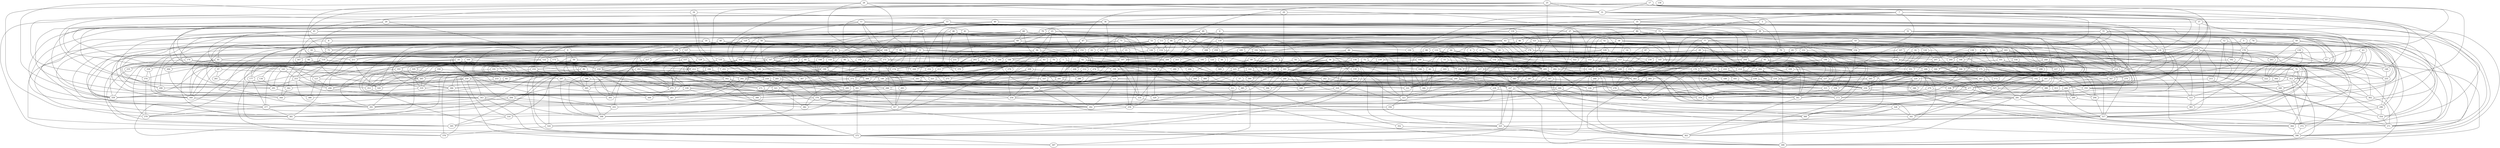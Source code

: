 strict graph "gnp_random_graph(400,0.015)" {
0;
1;
2;
3;
4;
5;
6;
7;
8;
9;
10;
11;
12;
13;
14;
15;
16;
17;
18;
19;
20;
21;
22;
23;
24;
25;
26;
27;
28;
29;
30;
31;
32;
33;
34;
35;
36;
37;
38;
39;
40;
41;
42;
43;
44;
45;
46;
47;
48;
49;
50;
51;
52;
53;
54;
55;
56;
57;
58;
59;
60;
61;
62;
63;
64;
65;
66;
67;
68;
69;
70;
71;
72;
73;
74;
75;
76;
77;
78;
79;
80;
81;
82;
83;
84;
85;
86;
87;
88;
89;
90;
91;
92;
93;
94;
95;
96;
97;
98;
99;
100;
101;
102;
103;
104;
105;
106;
107;
108;
109;
110;
111;
112;
113;
114;
115;
116;
117;
118;
119;
120;
121;
122;
123;
124;
125;
126;
127;
128;
129;
130;
131;
132;
133;
134;
135;
136;
137;
138;
139;
140;
141;
142;
143;
144;
145;
146;
147;
148;
149;
150;
151;
152;
153;
154;
155;
156;
157;
158;
159;
160;
161;
162;
163;
164;
165;
166;
167;
168;
169;
170;
171;
172;
173;
174;
175;
176;
177;
178;
179;
180;
181;
182;
183;
184;
185;
186;
187;
188;
189;
190;
191;
192;
193;
194;
195;
196;
197;
198;
199;
200;
201;
202;
203;
204;
205;
206;
207;
208;
209;
210;
211;
212;
213;
214;
215;
216;
217;
218;
219;
220;
221;
222;
223;
224;
225;
226;
227;
228;
229;
230;
231;
232;
233;
234;
235;
236;
237;
238;
239;
240;
241;
242;
243;
244;
245;
246;
247;
248;
249;
250;
251;
252;
253;
254;
255;
256;
257;
258;
259;
260;
261;
262;
263;
264;
265;
266;
267;
268;
269;
270;
271;
272;
273;
274;
275;
276;
277;
278;
279;
280;
281;
282;
283;
284;
285;
286;
287;
288;
289;
290;
291;
292;
293;
294;
295;
296;
297;
298;
299;
300;
301;
302;
303;
304;
305;
306;
307;
308;
309;
310;
311;
312;
313;
314;
315;
316;
317;
318;
319;
320;
321;
322;
323;
324;
325;
326;
327;
328;
329;
330;
331;
332;
333;
334;
335;
336;
337;
338;
339;
340;
341;
342;
343;
344;
345;
346;
347;
348;
349;
350;
351;
352;
353;
354;
355;
356;
357;
358;
359;
360;
361;
362;
363;
364;
365;
366;
367;
368;
369;
370;
371;
372;
373;
374;
375;
376;
377;
378;
379;
380;
381;
382;
383;
384;
385;
386;
387;
388;
389;
390;
391;
392;
393;
394;
395;
396;
397;
398;
399;
0 -- 130  [is_available=True, prob="0.511795371591"];
0 -- 219  [is_available=True, prob="0.292538055795"];
0 -- 274  [is_available=True, prob="0.985339375339"];
1 -- 332  [is_available=True, prob="0.21767022493"];
1 -- 382  [is_available=True, prob="0.221234441184"];
1 -- 206  [is_available=True, prob="0.0202315061856"];
2 -- 144  [is_available=True, prob="0.14623129236"];
2 -- 132  [is_available=True, prob="0.442066362333"];
2 -- 358  [is_available=True, prob="1.0"];
3 -- 256  [is_available=True, prob="0.798247444083"];
3 -- 265  [is_available=True, prob="0.528440341897"];
3 -- 371  [is_available=True, prob="0.185343092992"];
3 -- 118  [is_available=True, prob="0.63988843132"];
3 -- 27  [is_available=True, prob="0.104115610218"];
3 -- 381  [is_available=True, prob="1.0"];
4 -- 132  [is_available=True, prob="0.740993280723"];
5 -- 107  [is_available=True, prob="0.990327257535"];
5 -- 67  [is_available=True, prob="0.842205184947"];
6 -- 330  [is_available=True, prob="0.610232235487"];
6 -- 50  [is_available=True, prob="0.443865733732"];
6 -- 81  [is_available=True, prob="0.661498566013"];
6 -- 210  [is_available=True, prob="1.0"];
6 -- 123  [is_available=True, prob="0.572696261293"];
6 -- 106  [is_available=True, prob="1.0"];
7 -- 35  [is_available=True, prob="0.0216712504758"];
7 -- 150  [is_available=True, prob="1.0"];
7 -- 396  [is_available=True, prob="0.629510364798"];
7 -- 117  [is_available=True, prob="0.932226656279"];
7 -- 118  [is_available=True, prob="0.731862358693"];
7 -- 153  [is_available=True, prob="0.576616878777"];
7 -- 154  [is_available=True, prob="0.00570206073173"];
7 -- 346  [is_available=True, prob="1.0"];
8 -- 200  [is_available=True, prob="0.600573537695"];
8 -- 379  [is_available=True, prob="0.00703896505563"];
8 -- 75  [is_available=True, prob="0.0947657590523"];
9 -- 326  [is_available=True, prob="1.0"];
9 -- 137  [is_available=True, prob="0.563487255248"];
9 -- 42  [is_available=True, prob="1.0"];
9 -- 237  [is_available=True, prob="0.197318463872"];
9 -- 285  [is_available=True, prob="0.109454920215"];
9 -- 274  [is_available=True, prob="0.227356110649"];
9 -- 183  [is_available=True, prob="0.655347788028"];
9 -- 217  [is_available=True, prob="0.107080034714"];
9 -- 283  [is_available=True, prob="0.444198202778"];
9 -- 221  [is_available=True, prob="0.483812326599"];
10 -- 65  [is_available=True, prob="0.313842737553"];
10 -- 164  [is_available=True, prob="0.365047219516"];
10 -- 372  [is_available=True, prob="1.0"];
10 -- 310  [is_available=True, prob="0.170652420056"];
10 -- 154  [is_available=True, prob="0.0519766082928"];
10 -- 126  [is_available=True, prob="0.101271771723"];
10 -- 351  [is_available=True, prob="0.0329408616766"];
11 -- 100  [is_available=True, prob="0.780118938434"];
11 -- 41  [is_available=True, prob="0.573833218718"];
11 -- 140  [is_available=True, prob="0.346245247853"];
11 -- 174  [is_available=True, prob="1.0"];
11 -- 143  [is_available=True, prob="0.465368011917"];
11 -- 343  [is_available=True, prob="0.346147773272"];
11 -- 153  [is_available=True, prob="0.806495997155"];
11 -- 154  [is_available=True, prob="0.793371902937"];
11 -- 367  [is_available=True, prob="1.0"];
12 -- 192  [is_available=True, prob="0.116798146289"];
12 -- 277  [is_available=True, prob="0.657572740681"];
12 -- 222  [is_available=True, prob="0.409293071165"];
12 -- 327  [is_available=True, prob="0.39071534979"];
13 -- 167  [is_available=True, prob="1.0"];
13 -- 73  [is_available=True, prob="0.119671001812"];
13 -- 207  [is_available=True, prob="0.389834098128"];
13 -- 112  [is_available=True, prob="0.476920805879"];
13 -- 344  [is_available=True, prob="0.153223384992"];
13 -- 221  [is_available=True, prob="0.275926054409"];
14 -- 113  [is_available=True, prob="1.0"];
14 -- 322  [is_available=True, prob="1.0"];
14 -- 361  [is_available=True, prob="0.457127517441"];
15 -- 393  [is_available=True, prob="0.993388774424"];
15 -- 205  [is_available=True, prob="0.383780510804"];
15 -- 142  [is_available=True, prob="0.578944484565"];
16 -- 67  [is_available=True, prob="0.406440629108"];
16 -- 72  [is_available=True, prob="1.0"];
16 -- 303  [is_available=True, prob="1.0"];
16 -- 149  [is_available=True, prob="0.408282279785"];
16 -- 156  [is_available=True, prob="0.760071069028"];
16 -- 245  [is_available=True, prob="1.0"];
17 -- 67  [is_available=True, prob="0.659504767143"];
17 -- 333  [is_available=True, prob="1.0"];
17 -- 47  [is_available=True, prob="0.0102132370224"];
17 -- 84  [is_available=True, prob="0.388362210277"];
17 -- 248  [is_available=True, prob="0.32982916383"];
17 -- 31  [is_available=True, prob="0.40843274145"];
18 -- 98  [is_available=True, prob="0.923471976534"];
18 -- 140  [is_available=True, prob="0.306925978477"];
19 -- 359  [is_available=True, prob="1.0"];
19 -- 169  [is_available=True, prob="1.0"];
19 -- 174  [is_available=True, prob="0.901775748682"];
19 -- 151  [is_available=True, prob="0.00133968831227"];
19 -- 91  [is_available=True, prob="0.812916479991"];
19 -- 349  [is_available=True, prob="0.669893411489"];
20 -- 264  [is_available=True, prob="0.0253428836353"];
20 -- 122  [is_available=True, prob="1.0"];
20 -- 27  [is_available=True, prob="0.240024452121"];
20 -- 173  [is_available=True, prob="0.0465234605174"];
20 -- 222  [is_available=True, prob="0.794137900674"];
21 -- 144  [is_available=True, prob="0.0320616613072"];
21 -- 223  [is_available=True, prob="0.24003527822"];
22 -- 336  [is_available=True, prob="1.0"];
22 -- 392  [is_available=True, prob="1.0"];
22 -- 44  [is_available=True, prob="0.291585406123"];
22 -- 213  [is_available=True, prob="0.127811855486"];
23 -- 288  [is_available=True, prob="0.802327862397"];
23 -- 320  [is_available=True, prob="1.0"];
23 -- 258  [is_available=True, prob="1.0"];
23 -- 69  [is_available=True, prob="0.846498332093"];
23 -- 102  [is_available=True, prob="1.0"];
23 -- 231  [is_available=True, prob="0.862279858091"];
23 -- 77  [is_available=True, prob="1.0"];
23 -- 182  [is_available=True, prob="0.573321344052"];
23 -- 188  [is_available=True, prob="1.0"];
23 -- 94  [is_available=True, prob="0.777118214331"];
24 -- 290  [is_available=True, prob="1.0"];
24 -- 134  [is_available=True, prob="0.679249291528"];
24 -- 294  [is_available=True, prob="0.172141778799"];
24 -- 349  [is_available=True, prob="1.0"];
24 -- 218  [is_available=True, prob="1.0"];
24 -- 285  [is_available=True, prob="1.0"];
25 -- 364  [is_available=True, prob="0.746951140984"];
25 -- 362  [is_available=True, prob="0.459829150221"];
25 -- 75  [is_available=True, prob="0.430617198739"];
25 -- 140  [is_available=True, prob="0.186434297136"];
25 -- 45  [is_available=True, prob="0.745349228472"];
25 -- 180  [is_available=True, prob="0.270963052915"];
25 -- 345  [is_available=True, prob="0.261712818527"];
25 -- 314  [is_available=True, prob="1.0"];
25 -- 31  [is_available=True, prob="0.187533858426"];
26 -- 160  [is_available=True, prob="0.138959409968"];
26 -- 359  [is_available=True, prob="1.0"];
26 -- 171  [is_available=True, prob="0.421391789537"];
26 -- 174  [is_available=True, prob="0.623778887655"];
26 -- 113  [is_available=True, prob="0.273229449889"];
26 -- 218  [is_available=True, prob="0.612598441938"];
26 -- 381  [is_available=True, prob="0.517163476961"];
26 -- 31  [is_available=True, prob="0.0716565319583"];
27 -- 162  [is_available=True, prob="0.910176662793"];
27 -- 38  [is_available=True, prob="0.145675219449"];
27 -- 200  [is_available=True, prob="0.444277175508"];
27 -- 322  [is_available=True, prob="1.0"];
27 -- 246  [is_available=True, prob="1.0"];
28 -- 360  [is_available=True, prob="1.0"];
28 -- 298  [is_available=True, prob="0.0272598708759"];
28 -- 366  [is_available=True, prob="1.0"];
28 -- 303  [is_available=True, prob="1.0"];
28 -- 278  [is_available=True, prob="0.35050224758"];
28 -- 91  [is_available=True, prob="0.446634615748"];
28 -- 63  [is_available=True, prob="0.208659242841"];
29 -- 220  [is_available=True, prob="1.0"];
29 -- 36  [is_available=True, prob="0.222900875362"];
29 -- 70  [is_available=True, prob="1.0"];
30 -- 189  [is_available=True, prob="0.929827085821"];
30 -- 397  [is_available=True, prob="0.756771705672"];
31 -- 384  [is_available=True, prob="0.770001673581"];
31 -- 37  [is_available=True, prob="0.769857994114"];
31 -- 70  [is_available=True, prob="0.816284236293"];
31 -- 266  [is_available=True, prob="0.774968106966"];
31 -- 375  [is_available=True, prob="0.293834062338"];
31 -- 149  [is_available=True, prob="0.0352068800306"];
31 -- 249  [is_available=True, prob="0.207518791576"];
32 -- 219  [is_available=True, prob="0.494245347209"];
32 -- 331  [is_available=True, prob="0.949459033999"];
32 -- 47  [is_available=True, prob="1.0"];
32 -- 371  [is_available=True, prob="0.798607686115"];
32 -- 153  [is_available=True, prob="0.768951412938"];
32 -- 187  [is_available=True, prob="0.19796665243"];
33 -- 248  [is_available=True, prob="0.0681029486445"];
33 -- 42  [is_available=True, prob="0.445481651547"];
33 -- 103  [is_available=True, prob="0.624087095276"];
34 -- 311  [is_available=True, prob="1.0"];
34 -- 291  [is_available=True, prob="0.0177304681132"];
34 -- 36  [is_available=True, prob="1.0"];
34 -- 135  [is_available=True, prob="0.933480658925"];
35 -- 304  [is_available=True, prob="1.0"];
35 -- 290  [is_available=True, prob="0.957084104654"];
35 -- 391  [is_available=True, prob="0.419285617491"];
35 -- 39  [is_available=True, prob="1.0"];
35 -- 80  [is_available=True, prob="1.0"];
35 -- 242  [is_available=True, prob="0.0437774720732"];
36 -- 131  [is_available=True, prob="1.0"];
36 -- 361  [is_available=True, prob="0.470159215607"];
36 -- 204  [is_available=True, prob="0.00320361332639"];
36 -- 79  [is_available=True, prob="0.697041073701"];
36 -- 274  [is_available=True, prob="0.713508990693"];
36 -- 243  [is_available=True, prob="0.394452790089"];
37 -- 396  [is_available=True, prob="0.297295759403"];
37 -- 79  [is_available=True, prob="0.588394467728"];
37 -- 340  [is_available=True, prob="0.270632769998"];
37 -- 118  [is_available=True, prob="0.640773978281"];
38 -- 315  [is_available=True, prob="1.0"];
38 -- 70  [is_available=True, prob="0.789729938172"];
38 -- 42  [is_available=True, prob="1.0"];
38 -- 120  [is_available=True, prob="0.52478734958"];
38 -- 183  [is_available=True, prob="0.153788363366"];
38 -- 88  [is_available=True, prob="0.36801090817"];
38 -- 218  [is_available=True, prob="0.825948200246"];
38 -- 314  [is_available=True, prob="1.0"];
39 -- 228  [is_available=True, prob="0.0914167107902"];
39 -- 75  [is_available=True, prob="1.0"];
39 -- 237  [is_available=True, prob="0.0806647535928"];
39 -- 86  [is_available=True, prob="0.440388683604"];
39 -- 219  [is_available=True, prob="0.887997744761"];
39 -- 255  [is_available=True, prob="1.0"];
40 -- 146  [is_available=True, prob="0.765763826197"];
40 -- 108  [is_available=True, prob="0.997371222642"];
40 -- 357  [is_available=True, prob="0.904061314024"];
40 -- 222  [is_available=True, prob="0.765198607847"];
41 -- 129  [is_available=True, prob="0.416061194964"];
41 -- 293  [is_available=True, prob="0.663412092188"];
41 -- 84  [is_available=True, prob="0.852832318059"];
41 -- 123  [is_available=True, prob="0.622746699678"];
41 -- 60  [is_available=True, prob="0.100640183"];
42 -- 323  [is_available=True, prob="0.257589706008"];
42 -- 360  [is_available=True, prob="1.0"];
42 -- 366  [is_available=True, prob="0.893791002805"];
42 -- 367  [is_available=True, prob="0.922589298042"];
42 -- 83  [is_available=True, prob="0.0911541547272"];
42 -- 277  [is_available=True, prob="0.785857242484"];
43 -- 56  [is_available=True, prob="0.965486512398"];
43 -- 312  [is_available=True, prob="0.212094907655"];
43 -- 222  [is_available=True, prob="0.438691815246"];
43 -- 78  [is_available=True, prob="0.829600892271"];
44 -- 225  [is_available=True, prob="0.404353797466"];
45 -- 354  [is_available=True, prob="0.170999886754"];
45 -- 316  [is_available=True, prob="1.0"];
45 -- 170  [is_available=True, prob="0.819468421598"];
45 -- 273  [is_available=True, prob="0.929563051963"];
45 -- 51  [is_available=True, prob="0.249189462043"];
45 -- 156  [is_available=True, prob="0.690118979467"];
46 -- 161  [is_available=True, prob="0.248946168554"];
46 -- 213  [is_available=True, prob="0.80011348391"];
46 -- 375  [is_available=True, prob="1.0"];
46 -- 376  [is_available=True, prob="1.0"];
46 -- 93  [is_available=True, prob="0.628836767255"];
46 -- 126  [is_available=True, prob="1.0"];
47 -- 163  [is_available=True, prob="0.974438363309"];
47 -- 332  [is_available=True, prob="0.602821629735"];
47 -- 208  [is_available=True, prob="0.11082342102"];
47 -- 291  [is_available=True, prob="0.754684487168"];
48 -- 208  [is_available=True, prob="0.789164850195"];
48 -- 299  [is_available=True, prob="0.495187522943"];
48 -- 122  [is_available=True, prob="0.504621023447"];
48 -- 99  [is_available=True, prob="1.0"];
49 -- 256  [is_available=True, prob="0.937834613468"];
49 -- 203  [is_available=True, prob="0.390805952987"];
49 -- 53  [is_available=True, prob="0.526126621707"];
49 -- 350  [is_available=True, prob="0.834030393435"];
49 -- 197  [is_available=True, prob="1.0"];
50 -- 326  [is_available=True, prob="0.953218350652"];
50 -- 264  [is_available=True, prob="0.385691798474"];
50 -- 297  [is_available=True, prob="0.969465534806"];
50 -- 302  [is_available=True, prob="0.611691035722"];
50 -- 367  [is_available=True, prob="0.332148851326"];
50 -- 277  [is_available=True, prob="1.0"];
50 -- 357  [is_available=True, prob="1.0"];
51 -- 100  [is_available=True, prob="0.126270691216"];
51 -- 150  [is_available=True, prob="0.641798560595"];
51 -- 167  [is_available=True, prob="1.0"];
51 -- 200  [is_available=True, prob="0.580217739461"];
51 -- 118  [is_available=True, prob="0.944417253256"];
51 -- 219  [is_available=True, prob="0.314461596513"];
52 -- 232  [is_available=True, prob="0.206174015837"];
52 -- 129  [is_available=True, prob="0.204843530291"];
52 -- 228  [is_available=True, prob="1.0"];
52 -- 214  [is_available=True, prob="0.190104338324"];
53 -- 290  [is_available=True, prob="0.943536377316"];
53 -- 399  [is_available=True, prob="0.0046691549619"];
53 -- 114  [is_available=True, prob="0.557387064682"];
53 -- 181  [is_available=True, prob="0.943288448133"];
53 -- 344  [is_available=True, prob="0.316259953526"];
53 -- 154  [is_available=True, prob="0.664300521369"];
54 -- 353  [is_available=True, prob="0.606472615197"];
54 -- 109  [is_available=True, prob="0.562890718127"];
55 -- 228  [is_available=True, prob="0.0279254788001"];
55 -- 77  [is_available=True, prob="0.951619431139"];
55 -- 110  [is_available=True, prob="0.848646766434"];
55 -- 371  [is_available=True, prob="0.690191515967"];
55 -- 181  [is_available=True, prob="0.928101858586"];
55 -- 118  [is_available=True, prob="0.586186530437"];
55 -- 215  [is_available=True, prob="0.852484478753"];
55 -- 190  [is_available=True, prob="1.0"];
55 -- 383  [is_available=True, prob="1.0"];
56 -- 235  [is_available=True, prob="0.497017020778"];
56 -- 196  [is_available=True, prob="0.460082393842"];
56 -- 357  [is_available=True, prob="0.704585642557"];
56 -- 348  [is_available=True, prob="0.126519056267"];
56 -- 298  [is_available=True, prob="1.0"];
56 -- 366  [is_available=True, prob="0.107698199729"];
56 -- 380  [is_available=True, prob="0.62372587762"];
56 -- 220  [is_available=True, prob="0.307047167435"];
56 -- 330  [is_available=True, prob="0.203300065259"];
57 -- 300  [is_available=True, prob="0.779508619"];
57 -- 311  [is_available=True, prob="0.170801588824"];
58 -- 100  [is_available=True, prob="0.581371956791"];
58 -- 140  [is_available=True, prob="0.45472879442"];
58 -- 81  [is_available=True, prob="0.205980506718"];
58 -- 211  [is_available=True, prob="0.660251822753"];
58 -- 180  [is_available=True, prob="1.0"];
58 -- 315  [is_available=True, prob="1.0"];
59 -- 65  [is_available=True, prob="1.0"];
59 -- 396  [is_available=True, prob="1.0"];
59 -- 333  [is_available=True, prob="1.0"];
59 -- 263  [is_available=True, prob="0.346238154597"];
60 -- 160  [is_available=True, prob="0.00942442948616"];
60 -- 385  [is_available=True, prob="0.449381692977"];
60 -- 292  [is_available=True, prob="0.211610628964"];
60 -- 232  [is_available=True, prob="0.474804729765"];
60 -- 78  [is_available=True, prob="0.794190144879"];
60 -- 241  [is_available=True, prob="0.729088047012"];
60 -- 370  [is_available=True, prob="1.0"];
60 -- 105  [is_available=True, prob="0.377536221231"];
60 -- 376  [is_available=True, prob="0.335750111912"];
60 -- 388  [is_available=True, prob="0.59356873327"];
61 -- 165  [is_available=True, prob="0.742401442098"];
61 -- 197  [is_available=True, prob="1.0"];
62 -- 256  [is_available=True, prob="0.972140010376"];
62 -- 258  [is_available=True, prob="1.0"];
62 -- 332  [is_available=True, prob="0.742978798269"];
62 -- 174  [is_available=True, prob="0.436616955759"];
62 -- 177  [is_available=True, prob="0.299886113452"];
62 -- 339  [is_available=True, prob="0.822288835358"];
62 -- 184  [is_available=True, prob="1.0"];
62 -- 220  [is_available=True, prob="0.617707205188"];
62 -- 286  [is_available=True, prob="0.0424472162687"];
63 -- 201  [is_available=True, prob="0.837078235956"];
63 -- 218  [is_available=True, prob="0.997180789853"];
64 -- 160  [is_available=True, prob="0.776131772931"];
64 -- 267  [is_available=True, prob="0.0239845080096"];
64 -- 205  [is_available=True, prob="0.451923949846"];
64 -- 366  [is_available=True, prob="0.392859602063"];
64 -- 271  [is_available=True, prob="1.0"];
64 -- 307  [is_available=True, prob="0.394592474772"];
64 -- 122  [is_available=True, prob="0.583561035173"];
65 -- 238  [is_available=True, prob="0.45676815903"];
65 -- 145  [is_available=True, prob="0.996255159073"];
65 -- 179  [is_available=True, prob="0.18204729466"];
65 -- 214  [is_available=True, prob="0.206976903414"];
66 -- 161  [is_available=True, prob="0.341474525565"];
66 -- 137  [is_available=True, prob="0.100190921277"];
66 -- 266  [is_available=True, prob="0.451856033459"];
66 -- 331  [is_available=True, prob="1.0"];
66 -- 361  [is_available=True, prob="0.10635875915"];
66 -- 282  [is_available=True, prob="0.477456113778"];
68 -- 258  [is_available=True, prob="1.0"];
68 -- 69  [is_available=True, prob="0.668737094658"];
68 -- 299  [is_available=True, prob="1.0"];
68 -- 204  [is_available=True, prob="0.247869405172"];
68 -- 241  [is_available=True, prob="0.719973198628"];
68 -- 159  [is_available=True, prob="0.499719217985"];
69 -- 353  [is_available=True, prob="1.0"];
69 -- 100  [is_available=True, prob="1.0"];
69 -- 101  [is_available=True, prob="0.501794642911"];
69 -- 296  [is_available=True, prob="1.0"];
69 -- 332  [is_available=True, prob="0.426157632471"];
70 -- 368  [is_available=True, prob="1.0"];
70 -- 361  [is_available=True, prob="1.0"];
71 -- 100  [is_available=True, prob="0.0291233014535"];
71 -- 265  [is_available=True, prob="0.319853626356"];
71 -- 141  [is_available=True, prob="0.475688213136"];
71 -- 142  [is_available=True, prob="0.312532165709"];
71 -- 274  [is_available=True, prob="1.0"];
71 -- 119  [is_available=True, prob="0.13541499659"];
71 -- 89  [is_available=True, prob="0.249785414863"];
72 -- 131  [is_available=True, prob="0.591279708611"];
72 -- 389  [is_available=True, prob="0.973911201916"];
72 -- 360  [is_available=True, prob="0.368838873748"];
72 -- 394  [is_available=True, prob="0.083542222674"];
72 -- 78  [is_available=True, prob="1.0"];
72 -- 276  [is_available=True, prob="0.0436246014632"];
72 -- 380  [is_available=True, prob="0.670088776746"];
73 -- 288  [is_available=True, prob="0.166447471699"];
73 -- 228  [is_available=True, prob="0.599084068812"];
73 -- 296  [is_available=True, prob="0.32057179146"];
73 -- 86  [is_available=True, prob="1.0"];
73 -- 315  [is_available=True, prob="0.0065557460181"];
74 -- 312  [is_available=True, prob="0.542696606118"];
74 -- 178  [is_available=True, prob="0.895221415749"];
74 -- 214  [is_available=True, prob="0.349224717577"];
75 -- 167  [is_available=True, prob="0.547834769171"];
75 -- 320  [is_available=True, prob="0.244738036057"];
76 -- 385  [is_available=True, prob="0.866344183416"];
76 -- 355  [is_available=True, prob="0.14280549994"];
76 -- 243  [is_available=True, prob="0.842370792281"];
76 -- 273  [is_available=True, prob="0.744168378017"];
76 -- 179  [is_available=True, prob="1.0"];
76 -- 310  [is_available=True, prob="0.0548607230093"];
77 -- 202  [is_available=True, prob="0.670599971399"];
77 -- 300  [is_available=True, prob="0.678280867785"];
77 -- 205  [is_available=True, prob="0.858591496062"];
77 -- 334  [is_available=True, prob="1.0"];
77 -- 143  [is_available=True, prob="0.576697562996"];
77 -- 178  [is_available=True, prob="0.420807867526"];
78 -- 140  [is_available=True, prob="0.950365168842"];
78 -- 341  [is_available=True, prob="0.87563909378"];
78 -- 312  [is_available=True, prob="0.0569512603227"];
78 -- 350  [is_available=True, prob="0.0774666195976"];
79 -- 323  [is_available=True, prob="0.690915915037"];
79 -- 307  [is_available=True, prob="0.334847560784"];
79 -- 268  [is_available=True, prob="0.173179773414"];
79 -- 211  [is_available=True, prob="1.0"];
79 -- 149  [is_available=True, prob="0.740535170312"];
79 -- 125  [is_available=True, prob="0.906985229644"];
80 -- 111  [is_available=True, prob="0.293682718974"];
80 -- 336  [is_available=True, prob="0.202907435484"];
80 -- 178  [is_available=True, prob="1.0"];
80 -- 314  [is_available=True, prob="0.786423986461"];
80 -- 93  [is_available=True, prob="0.206459391547"];
80 -- 222  [is_available=True, prob="1.0"];
81 -- 224  [is_available=True, prob="0.930804486959"];
81 -- 97  [is_available=True, prob="1.0"];
81 -- 354  [is_available=True, prob="0.141775334996"];
81 -- 395  [is_available=True, prob="1.0"];
81 -- 381  [is_available=True, prob="1.0"];
82 -- 306  [is_available=True, prob="0.521132715972"];
82 -- 381  [is_available=True, prob="0.411179735212"];
83 -- 384  [is_available=True, prob="1.0"];
84 -- 320  [is_available=True, prob="0.345903923101"];
84 -- 354  [is_available=True, prob="0.634911448122"];
84 -- 355  [is_available=True, prob="0.131182328486"];
84 -- 197  [is_available=True, prob="0.316384221192"];
84 -- 177  [is_available=True, prob="0.934257439513"];
84 -- 168  [is_available=True, prob="0.0390163675913"];
84 -- 327  [is_available=True, prob="0.935665022288"];
84 -- 114  [is_available=True, prob="0.58089125625"];
84 -- 247  [is_available=True, prob="0.166006597334"];
84 -- 250  [is_available=True, prob="0.877945344624"];
84 -- 124  [is_available=True, prob="0.535984805371"];
84 -- 229  [is_available=True, prob="0.796526755188"];
85 -- 200  [is_available=True, prob="0.747148270026"];
85 -- 391  [is_available=True, prob="0.255373009503"];
85 -- 252  [is_available=True, prob="0.201086689322"];
85 -- 198  [is_available=True, prob="0.38677011101"];
85 -- 167  [is_available=True, prob="0.515791623097"];
86 -- 176  [is_available=True, prob="0.145930603703"];
86 -- 209  [is_available=True, prob="0.59797612574"];
86 -- 225  [is_available=True, prob="1.0"];
87 -- 363  [is_available=True, prob="1.0"];
87 -- 236  [is_available=True, prob="0.314211512435"];
87 -- 145  [is_available=True, prob="0.413606929766"];
87 -- 148  [is_available=True, prob="0.310832870484"];
87 -- 282  [is_available=True, prob="1.0"];
87 -- 381  [is_available=True, prob="0.571905985434"];
88 -- 137  [is_available=True, prob="0.622043051799"];
88 -- 359  [is_available=True, prob="0.602733551218"];
88 -- 149  [is_available=True, prob="1.0"];
88 -- 166  [is_available=True, prob="0.157532219948"];
89 -- 136  [is_available=True, prob="0.920557675548"];
89 -- 325  [is_available=True, prob="0.819875050188"];
89 -- 302  [is_available=True, prob="0.654831903079"];
89 -- 254  [is_available=True, prob="0.716746419937"];
90 -- 363  [is_available=True, prob="0.878697550014"];
90 -- 204  [is_available=True, prob="0.380183644061"];
90 -- 343  [is_available=True, prob="0.780226098963"];
91 -- 105  [is_available=True, prob="0.207460598758"];
91 -- 141  [is_available=True, prob="0.309733127095"];
92 -- 298  [is_available=True, prob="1.0"];
92 -- 110  [is_available=True, prob="1.0"];
93 -- 112  [is_available=True, prob="0.954405985645"];
93 -- 231  [is_available=True, prob="1.0"];
93 -- 271  [is_available=True, prob="0.414850906708"];
93 -- 113  [is_available=True, prob="0.776973381959"];
93 -- 338  [is_available=True, prob="0.0155370295017"];
93 -- 153  [is_available=True, prob="0.652104796031"];
93 -- 154  [is_available=True, prob="0.0365536088565"];
93 -- 254  [is_available=True, prob="0.385325685954"];
94 -- 197  [is_available=True, prob="1.0"];
94 -- 297  [is_available=True, prob="1.0"];
94 -- 144  [is_available=True, prob="0.485366013111"];
94 -- 273  [is_available=True, prob="0.172783197048"];
94 -- 279  [is_available=True, prob="0.0417078613488"];
95 -- 237  [is_available=True, prob="0.374235376479"];
95 -- 270  [is_available=True, prob="0.0110276756716"];
95 -- 174  [is_available=True, prob="1.0"];
95 -- 149  [is_available=True, prob="1.0"];
95 -- 349  [is_available=True, prob="1.0"];
95 -- 287  [is_available=True, prob="0.773489678393"];
96 -- 387  [is_available=True, prob="0.14645695472"];
96 -- 399  [is_available=True, prob="0.484031712155"];
96 -- 318  [is_available=True, prob="0.491040824918"];
96 -- 190  [is_available=True, prob="0.854057635941"];
96 -- 295  [is_available=True, prob="0.734310247137"];
97 -- 261  [is_available=True, prob="1.0"];
97 -- 318  [is_available=True, prob="0.466348580389"];
97 -- 349  [is_available=True, prob="0.610647640256"];
98 -- 330  [is_available=True, prob="0.125525128198"];
98 -- 235  [is_available=True, prob="0.178501138368"];
98 -- 142  [is_available=True, prob="1.0"];
98 -- 374  [is_available=True, prob="1.0"];
98 -- 253  [is_available=True, prob="1.0"];
98 -- 255  [is_available=True, prob="0.430708264203"];
99 -- 161  [is_available=True, prob="0.161377285429"];
99 -- 333  [is_available=True, prob="0.823459093648"];
99 -- 307  [is_available=True, prob="1.0"];
99 -- 122  [is_available=True, prob="0.0702932074252"];
99 -- 283  [is_available=True, prob="1.0"];
99 -- 348  [is_available=True, prob="1.0"];
100 -- 257  [is_available=True, prob="0.235884098176"];
100 -- 392  [is_available=True, prob="0.0971611358231"];
100 -- 171  [is_available=True, prob="0.195471468065"];
100 -- 398  [is_available=True, prob="1.0"];
100 -- 319  [is_available=True, prob="1.0"];
100 -- 246  [is_available=True, prob="0.486115017802"];
100 -- 255  [is_available=True, prob="1.0"];
100 -- 381  [is_available=True, prob="0.596574350671"];
100 -- 231  [is_available=True, prob="0.885256534569"];
101 -- 140  [is_available=True, prob="1.0"];
101 -- 172  [is_available=True, prob="0.525979962227"];
101 -- 340  [is_available=True, prob="0.19291196162"];
101 -- 117  [is_available=True, prob="0.843474121177"];
101 -- 219  [is_available=True, prob="0.527027334599"];
102 -- 105  [is_available=True, prob="0.88890815113"];
102 -- 395  [is_available=True, prob="0.102661052772"];
102 -- 370  [is_available=True, prob="1.0"];
102 -- 142  [is_available=True, prob="0.66909686908"];
102 -- 146  [is_available=True, prob="0.645474976438"];
102 -- 216  [is_available=True, prob="1.0"];
103 -- 250  [is_available=True, prob="0.39559851944"];
103 -- 350  [is_available=True, prob="0.908031386071"];
104 -- 320  [is_available=True, prob="0.689655198816"];
104 -- 246  [is_available=True, prob="0.511354321968"];
104 -- 391  [is_available=True, prob="1.0"];
105 -- 266  [is_available=True, prob="0.956971752685"];
105 -- 359  [is_available=True, prob="0.474093367128"];
106 -- 353  [is_available=True, prob="0.570638405771"];
106 -- 300  [is_available=True, prob="1.0"];
106 -- 148  [is_available=True, prob="0.960842583004"];
106 -- 314  [is_available=True, prob="1.0"];
106 -- 252  [is_available=True, prob="0.904380448079"];
107 -- 390  [is_available=True, prob="0.504313245652"];
107 -- 263  [is_available=True, prob="0.0327850052154"];
107 -- 236  [is_available=True, prob="0.986400510665"];
107 -- 110  [is_available=True, prob="0.263123294515"];
107 -- 244  [is_available=True, prob="0.486461405808"];
108 -- 252  [is_available=True, prob="0.286753531447"];
108 -- 125  [is_available=True, prob="1.0"];
108 -- 278  [is_available=True, prob="0.280224086226"];
108 -- 343  [is_available=True, prob="0.882499244028"];
109 -- 312  [is_available=True, prob="0.130763304878"];
109 -- 366  [is_available=True, prob="0.83941186195"];
110 -- 362  [is_available=True, prob="0.807365374477"];
110 -- 117  [is_available=True, prob="0.679926049426"];
110 -- 182  [is_available=True, prob="0.423488199959"];
110 -- 287  [is_available=True, prob="1.0"];
111 -- 199  [is_available=True, prob="0.403225671016"];
111 -- 168  [is_available=True, prob="0.891284174644"];
111 -- 201  [is_available=True, prob="0.343349532886"];
111 -- 364  [is_available=True, prob="1.0"];
111 -- 123  [is_available=True, prob="0.541843779532"];
111 -- 349  [is_available=True, prob="0.202717183317"];
111 -- 126  [is_available=True, prob="0.452594563831"];
112 -- 272  [is_available=True, prob="1.0"];
112 -- 241  [is_available=True, prob="0.94700123381"];
112 -- 303  [is_available=True, prob="0.641562327278"];
113 -- 361  [is_available=True, prob="0.290303056412"];
113 -- 266  [is_available=True, prob="1.0"];
113 -- 364  [is_available=True, prob="1.0"];
113 -- 212  [is_available=True, prob="0.976553560393"];
113 -- 155  [is_available=True, prob="0.42269234553"];
114 -- 188  [is_available=True, prob="0.441197756391"];
114 -- 323  [is_available=True, prob="1.0"];
115 -- 198  [is_available=True, prob="1.0"];
115 -- 360  [is_available=True, prob="0.228919691482"];
115 -- 267  [is_available=True, prob="0.549607424009"];
115 -- 399  [is_available=True, prob="0.789877576705"];
115 -- 182  [is_available=True, prob="0.258169199268"];
115 -- 343  [is_available=True, prob="0.676090980246"];
115 -- 313  [is_available=True, prob="1.0"];
115 -- 255  [is_available=True, prob="1.0"];
116 -- 176  [is_available=True, prob="0.104938472592"];
116 -- 121  [is_available=True, prob="0.211261349542"];
116 -- 313  [is_available=True, prob="0.207962608415"];
116 -- 185  [is_available=True, prob="0.621881062288"];
116 -- 159  [is_available=True, prob="1.0"];
117 -- 342  [is_available=True, prob="0.848890284563"];
117 -- 230  [is_available=True, prob="0.417185130101"];
117 -- 392  [is_available=True, prob="0.515145997449"];
117 -- 394  [is_available=True, prob="0.104128104157"];
117 -- 246  [is_available=True, prob="0.323290093657"];
117 -- 222  [is_available=True, prob="0.829784862008"];
118 -- 292  [is_available=True, prob="0.142969961195"];
118 -- 281  [is_available=True, prob="1.0"];
118 -- 347  [is_available=True, prob="0.548866000039"];
118 -- 187  [is_available=True, prob="1.0"];
118 -- 188  [is_available=True, prob="0.187429187255"];
119 -- 182  [is_available=True, prob="0.299072817789"];
119 -- 174  [is_available=True, prob="0.881680866754"];
119 -- 349  [is_available=True, prob="0.566707258343"];
119 -- 177  [is_available=True, prob="0.457564923568"];
119 -- 342  [is_available=True, prob="1.0"];
119 -- 317  [is_available=True, prob="0.42070590719"];
120 -- 363  [is_available=True, prob="1.0"];
120 -- 333  [is_available=True, prob="1.0"];
120 -- 303  [is_available=True, prob="0.621108187838"];
120 -- 345  [is_available=True, prob="1.0"];
120 -- 207  [is_available=True, prob="0.389772401258"];
121 -- 224  [is_available=True, prob="0.839946526452"];
121 -- 133  [is_available=True, prob="1.0"];
121 -- 358  [is_available=True, prob="1.0"];
121 -- 359  [is_available=True, prob="1.0"];
121 -- 233  [is_available=True, prob="1.0"];
121 -- 205  [is_available=True, prob="0.100019213153"];
121 -- 303  [is_available=True, prob="0.158474987961"];
122 -- 226  [is_available=True, prob="1.0"];
122 -- 196  [is_available=True, prob="0.981143758096"];
122 -- 212  [is_available=True, prob="0.561833465165"];
122 -- 280  [is_available=True, prob="0.788052474112"];
122 -- 379  [is_available=True, prob="0.827787343376"];
123 -- 290  [is_available=True, prob="0.06405444075"];
123 -- 327  [is_available=True, prob="0.952025363962"];
123 -- 386  [is_available=True, prob="0.935020681254"];
124 -- 385  [is_available=True, prob="0.814819028291"];
124 -- 369  [is_available=True, prob="0.138746155947"];
124 -- 205  [is_available=True, prob="0.511879491617"];
124 -- 365  [is_available=True, prob="0.2375274311"];
125 -- 192  [is_available=True, prob="0.300411018604"];
125 -- 226  [is_available=True, prob="0.88262067298"];
125 -- 168  [is_available=True, prob="0.118083912185"];
125 -- 285  [is_available=True, prob="0.920183955569"];
126 -- 299  [is_available=True, prob="1.0"];
126 -- 326  [is_available=True, prob="0.414619541734"];
126 -- 171  [is_available=True, prob="0.195080332635"];
126 -- 238  [is_available=True, prob="0.986082361892"];
126 -- 207  [is_available=True, prob="1.0"];
126 -- 315  [is_available=True, prob="0.0374894248754"];
127 -- 128  [is_available=True, prob="1.0"];
127 -- 153  [is_available=True, prob="0.520506708902"];
127 -- 211  [is_available=True, prob="1.0"];
127 -- 251  [is_available=True, prob="0.0710135314955"];
127 -- 233  [is_available=True, prob="0.971384181502"];
128 -- 241  [is_available=True, prob="0.116063762181"];
128 -- 218  [is_available=True, prob="0.881911282364"];
129 -- 132  [is_available=True, prob="1.0"];
129 -- 368  [is_available=True, prob="0.278811034152"];
129 -- 148  [is_available=True, prob="0.614954591534"];
129 -- 278  [is_available=True, prob="1.0"];
129 -- 153  [is_available=True, prob="1.0"];
129 -- 217  [is_available=True, prob="1.0"];
129 -- 219  [is_available=True, prob="0.474617413643"];
129 -- 350  [is_available=True, prob="0.0598348295277"];
130 -- 224  [is_available=True, prob="0.724256817043"];
130 -- 163  [is_available=True, prob="0.300693519393"];
130 -- 261  [is_available=True, prob="1.0"];
130 -- 201  [is_available=True, prob="0.867935070065"];
130 -- 288  [is_available=True, prob="0.166323501399"];
130 -- 259  [is_available=True, prob="0.25096257806"];
131 -- 332  [is_available=True, prob="1.0"];
131 -- 338  [is_available=True, prob="0.467828201125"];
131 -- 392  [is_available=True, prob="0.45112133788"];
132 -- 323  [is_available=True, prob="0.0190729636884"];
132 -- 339  [is_available=True, prob="0.125375514915"];
132 -- 301  [is_available=True, prob="0.256481586805"];
132 -- 179  [is_available=True, prob="0.0712692696498"];
132 -- 216  [is_available=True, prob="0.0132703289656"];
133 -- 225  [is_available=True, prob="0.315548090378"];
133 -- 293  [is_available=True, prob="1.0"];
133 -- 385  [is_available=True, prob="1.0"];
133 -- 334  [is_available=True, prob="1.0"];
133 -- 247  [is_available=True, prob="1.0"];
133 -- 346  [is_available=True, prob="0.6864343943"];
133 -- 317  [is_available=True, prob="0.541060778659"];
133 -- 159  [is_available=True, prob="0.377419577232"];
134 -- 291  [is_available=True, prob="0.638980148768"];
135 -- 359  [is_available=True, prob="0.485884637193"];
135 -- 265  [is_available=True, prob="0.604568180443"];
135 -- 180  [is_available=True, prob="0.916791205939"];
135 -- 347  [is_available=True, prob="0.108645080519"];
135 -- 220  [is_available=True, prob="0.684695150587"];
136 -- 323  [is_available=True, prob="0.352490089956"];
136 -- 325  [is_available=True, prob="0.358839068074"];
136 -- 223  [is_available=True, prob="0.774531051671"];
137 -- 193  [is_available=True, prob="0.566921561585"];
137 -- 161  [is_available=True, prob="0.844803080755"];
137 -- 243  [is_available=True, prob="0.393047541878"];
137 -- 377  [is_available=True, prob="0.716213386909"];
137 -- 345  [is_available=True, prob="0.707855600251"];
137 -- 191  [is_available=True, prob="0.889502764138"];
138 -- 160  [is_available=True, prob="0.13360769402"];
138 -- 256  [is_available=True, prob="0.25180729903"];
138 -- 260  [is_available=True, prob="0.563218700239"];
138 -- 166  [is_available=True, prob="0.51779725142"];
138 -- 385  [is_available=True, prob="0.95772734207"];
139 -- 281  [is_available=True, prob="0.148071563083"];
139 -- 371  [is_available=True, prob="0.326653351269"];
139 -- 182  [is_available=True, prob="0.466424807009"];
139 -- 166  [is_available=True, prob="0.880415522893"];
139 -- 333  [is_available=True, prob="1.0"];
140 -- 393  [is_available=True, prob="0.786410423865"];
140 -- 300  [is_available=True, prob="0.241330935018"];
140 -- 283  [is_available=True, prob="0.52428801801"];
141 -- 319  [is_available=True, prob="0.172954750484"];
141 -- 172  [is_available=True, prob="0.542671207327"];
141 -- 165  [is_available=True, prob="1.0"];
142 -- 265  [is_available=True, prob="0.720529562038"];
142 -- 331  [is_available=True, prob="1.0"];
142 -- 348  [is_available=True, prob="1.0"];
143 -- 291  [is_available=True, prob="0.565661995221"];
143 -- 303  [is_available=True, prob="0.379555646343"];
143 -- 253  [is_available=True, prob="0.518947908156"];
144 -- 393  [is_available=True, prob="0.223810676464"];
144 -- 332  [is_available=True, prob="0.485174285496"];
144 -- 174  [is_available=True, prob="0.645380264475"];
144 -- 370  [is_available=True, prob="0.0811698214014"];
144 -- 282  [is_available=True, prob="0.641681572136"];
145 -- 224  [is_available=True, prob="0.571644178297"];
145 -- 227  [is_available=True, prob="1.0"];
145 -- 228  [is_available=True, prob="1.0"];
145 -- 180  [is_available=True, prob="1.0"];
146 -- 147  [is_available=True, prob="0.866867348144"];
146 -- 366  [is_available=True, prob="0.823344330129"];
147 -- 256  [is_available=True, prob="0.200888375832"];
147 -- 377  [is_available=True, prob="1.0"];
147 -- 363  [is_available=True, prob="0.899085988872"];
148 -- 371  [is_available=True, prob="0.209706584525"];
148 -- 292  [is_available=True, prob="0.790503912114"];
149 -- 255  [is_available=True, prob="0.54960832376"];
150 -- 323  [is_available=True, prob="1.0"];
150 -- 236  [is_available=True, prob="0.709905207425"];
151 -- 281  [is_available=True, prob="0.931848082662"];
151 -- 199  [is_available=True, prob="0.710126807189"];
151 -- 167  [is_available=True, prob="1.0"];
152 -- 322  [is_available=True, prob="1.0"];
152 -- 262  [is_available=True, prob="0.0301219355724"];
153 -- 338  [is_available=True, prob="0.449368422201"];
153 -- 237  [is_available=True, prob="0.551828418923"];
153 -- 368  [is_available=True, prob="0.0662423218732"];
153 -- 274  [is_available=True, prob="0.0183348326911"];
153 -- 348  [is_available=True, prob="0.0496062944704"];
154 -- 164  [is_available=True, prob="1.0"];
154 -- 335  [is_available=True, prob="0.710237342189"];
154 -- 156  [is_available=True, prob="0.28416929598"];
155 -- 312  [is_available=True, prob="0.504871490336"];
155 -- 301  [is_available=True, prob="0.755792614038"];
156 -- 399  [is_available=True, prob="1.0"];
156 -- 212  [is_available=True, prob="0.159274582416"];
156 -- 375  [is_available=True, prob="1.0"];
157 -- 326  [is_available=True, prob="0.927877625582"];
157 -- 365  [is_available=True, prob="1.0"];
157 -- 333  [is_available=True, prob="0.782479204267"];
157 -- 272  [is_available=True, prob="0.638093201486"];
157 -- 374  [is_available=True, prob="0.658229086001"];
157 -- 184  [is_available=True, prob="0.134229992299"];
157 -- 351  [is_available=True, prob="0.0320563100122"];
159 -- 196  [is_available=True, prob="0.175928315484"];
159 -- 205  [is_available=True, prob="0.556572398165"];
159 -- 365  [is_available=True, prob="0.469118830686"];
159 -- 306  [is_available=True, prob="0.3944317534"];
160 -- 245  [is_available=True, prob="0.668797392274"];
161 -- 389  [is_available=True, prob="0.919404820764"];
161 -- 339  [is_available=True, prob="1.0"];
161 -- 309  [is_available=True, prob="1.0"];
161 -- 350  [is_available=True, prob="0.247254786985"];
162 -- 396  [is_available=True, prob="1.0"];
162 -- 164  [is_available=True, prob="0.804903344593"];
163 -- 227  [is_available=True, prob="0.958776066341"];
163 -- 260  [is_available=True, prob="0.958318799308"];
163 -- 167  [is_available=True, prob="0.586173889673"];
163 -- 270  [is_available=True, prob="1.0"];
163 -- 373  [is_available=True, prob="0.375576351375"];
163 -- 249  [is_available=True, prob="0.65080639881"];
164 -- 289  [is_available=True, prob="0.112055603426"];
164 -- 268  [is_available=True, prob="0.672396658373"];
164 -- 245  [is_available=True, prob="1.0"];
164 -- 279  [is_available=True, prob="0.183973477068"];
165 -- 281  [is_available=True, prob="0.355135714203"];
165 -- 239  [is_available=True, prob="0.699423090135"];
166 -- 202  [is_available=True, prob="0.160930845771"];
166 -- 175  [is_available=True, prob="0.507858792925"];
167 -- 257  [is_available=True, prob="0.0314415650967"];
167 -- 391  [is_available=True, prob="0.296191439739"];
167 -- 190  [is_available=True, prob="0.635036619568"];
168 -- 262  [is_available=True, prob="0.00129302126809"];
168 -- 171  [is_available=True, prob="0.695384640798"];
168 -- 377  [is_available=True, prob="0.649123772287"];
168 -- 253  [is_available=True, prob="0.986489813457"];
168 -- 318  [is_available=True, prob="0.108431746052"];
169 -- 224  [is_available=True, prob="0.367122457692"];
169 -- 193  [is_available=True, prob="0.292273121158"];
169 -- 359  [is_available=True, prob="0.98830654412"];
169 -- 201  [is_available=True, prob="0.515043171874"];
169 -- 235  [is_available=True, prob="0.230703733473"];
169 -- 271  [is_available=True, prob="0.62470216405"];
169 -- 336  [is_available=True, prob="0.275217051472"];
169 -- 309  [is_available=True, prob="1.0"];
169 -- 248  [is_available=True, prob="0.440835073434"];
169 -- 284  [is_available=True, prob="0.376609100351"];
170 -- 273  [is_available=True, prob="0.376859703668"];
170 -- 359  [is_available=True, prob="0.709403341721"];
170 -- 175  [is_available=True, prob="0.196131994306"];
171 -- 394  [is_available=True, prob="0.614133251964"];
171 -- 301  [is_available=True, prob="1.0"];
171 -- 214  [is_available=True, prob="0.909121794272"];
172 -- 281  [is_available=True, prob="1.0"];
173 -- 228  [is_available=True, prob="1.0"];
173 -- 330  [is_available=True, prob="1.0"];
173 -- 378  [is_available=True, prob="0.0132544932193"];
174 -- 272  [is_available=True, prob="1.0"];
174 -- 340  [is_available=True, prob="0.309676305256"];
174 -- 221  [is_available=True, prob="0.18483871166"];
175 -- 392  [is_available=True, prob="0.307665439441"];
175 -- 381  [is_available=True, prob="0.605843594435"];
175 -- 182  [is_available=True, prob="0.360135019654"];
175 -- 281  [is_available=True, prob="1.0"];
175 -- 362  [is_available=True, prob="0.0537514194387"];
176 -- 257  [is_available=True, prob="1.0"];
176 -- 195  [is_available=True, prob="0.783170588061"];
176 -- 294  [is_available=True, prob="0.540131254013"];
176 -- 204  [is_available=True, prob="0.930768529003"];
177 -- 278  [is_available=True, prob="0.385141956972"];
177 -- 377  [is_available=True, prob="0.487517142391"];
177 -- 378  [is_available=True, prob="0.940461056264"];
178 -- 195  [is_available=True, prob="0.48877601459"];
178 -- 393  [is_available=True, prob="0.0149374283561"];
178 -- 244  [is_available=True, prob="0.455149913383"];
178 -- 277  [is_available=True, prob="0.43077074763"];
178 -- 347  [is_available=True, prob="0.141298444235"];
178 -- 383  [is_available=True, prob="1.0"];
179 -- 303  [is_available=True, prob="0.273595585651"];
179 -- 368  [is_available=True, prob="0.0576949208923"];
179 -- 373  [is_available=True, prob="0.925677016666"];
179 -- 222  [is_available=True, prob="1.0"];
180 -- 384  [is_available=True, prob="1.0"];
180 -- 305  [is_available=True, prob="0.808216940993"];
181 -- 231  [is_available=True, prob="0.895945853142"];
181 -- 205  [is_available=True, prob="1.0"];
181 -- 398  [is_available=True, prob="0.44000203643"];
181 -- 212  [is_available=True, prob="0.648454766193"];
181 -- 313  [is_available=True, prob="1.0"];
181 -- 254  [is_available=True, prob="0.424850129958"];
182 -- 277  [is_available=True, prob="0.949585980324"];
182 -- 380  [is_available=True, prob="0.0589354611196"];
183 -- 390  [is_available=True, prob="0.412993829062"];
183 -- 234  [is_available=True, prob="0.449273822779"];
183 -- 312  [is_available=True, prob="0.563767896032"];
183 -- 345  [is_available=True, prob="0.254157461153"];
184 -- 290  [is_available=True, prob="0.481736258675"];
184 -- 387  [is_available=True, prob="0.585059990865"];
184 -- 360  [is_available=True, prob="0.314714493355"];
184 -- 265  [is_available=True, prob="0.95788748677"];
184 -- 303  [is_available=True, prob="0.0546618573599"];
185 -- 369  [is_available=True, prob="0.330734509539"];
185 -- 362  [is_available=True, prob="0.164044429625"];
185 -- 203  [is_available=True, prob="0.62280773968"];
185 -- 273  [is_available=True, prob="0.777875336802"];
185 -- 211  [is_available=True, prob="1.0"];
185 -- 317  [is_available=True, prob="0.789027054393"];
186 -- 314  [is_available=True, prob="0.299271431558"];
186 -- 284  [is_available=True, prob="0.655556803694"];
186 -- 365  [is_available=True, prob="0.973882313866"];
187 -- 384  [is_available=True, prob="0.599243316359"];
187 -- 341  [is_available=True, prob="0.27153540497"];
187 -- 281  [is_available=True, prob="0.483643040872"];
187 -- 314  [is_available=True, prob="0.957275273121"];
188 -- 321  [is_available=True, prob="0.132616572097"];
188 -- 370  [is_available=True, prob="0.187754768174"];
188 -- 275  [is_available=True, prob="0.223130812531"];
188 -- 276  [is_available=True, prob="0.0989698191486"];
188 -- 220  [is_available=True, prob="0.128403028088"];
189 -- 313  [is_available=True, prob="1.0"];
190 -- 375  [is_available=True, prob="0.0519519190083"];
190 -- 292  [is_available=True, prob="0.777488644099"];
190 -- 331  [is_available=True, prob="0.118254346846"];
190 -- 241  [is_available=True, prob="0.572651839608"];
191 -- 367  [is_available=True, prob="1.0"];
191 -- 319  [is_available=True, prob="1.0"];
191 -- 393  [is_available=True, prob="0.710055653075"];
191 -- 233  [is_available=True, prob="0.23168180517"];
192 -- 355  [is_available=True, prob="0.608749591164"];
192 -- 260  [is_available=True, prob="1.0"];
192 -- 390  [is_available=True, prob="0.724150072645"];
192 -- 301  [is_available=True, prob="0.136958249626"];
192 -- 207  [is_available=True, prob="0.175231230444"];
193 -- 384  [is_available=True, prob="0.335089623603"];
193 -- 275  [is_available=True, prob="0.425931351031"];
193 -- 299  [is_available=True, prob="1.0"];
194 -- 225  [is_available=True, prob="0.273119394129"];
194 -- 273  [is_available=True, prob="0.666263938324"];
195 -- 280  [is_available=True, prob="0.472419466316"];
195 -- 213  [is_available=True, prob="0.948128888755"];
196 -- 269  [is_available=True, prob="0.871369234633"];
196 -- 337  [is_available=True, prob="0.725821241339"];
196 -- 286  [is_available=True, prob="1.0"];
196 -- 255  [is_available=True, prob="0.882888853934"];
197 -- 326  [is_available=True, prob="0.473332780524"];
197 -- 241  [is_available=True, prob="0.248605462663"];
197 -- 282  [is_available=True, prob="0.486558089789"];
198 -- 392  [is_available=True, prob="0.0110349687661"];
198 -- 353  [is_available=True, prob="0.333170452847"];
198 -- 228  [is_available=True, prob="0.673532751239"];
199 -- 339  [is_available=True, prob="1.0"];
199 -- 210  [is_available=True, prob="1.0"];
199 -- 373  [is_available=True, prob="1.0"];
200 -- 302  [is_available=True, prob="0.490019985952"];
200 -- 239  [is_available=True, prob="1.0"];
200 -- 240  [is_available=True, prob="0.258442969529"];
200 -- 318  [is_available=True, prob="0.0784492503189"];
201 -- 324  [is_available=True, prob="0.784302598155"];
201 -- 329  [is_available=True, prob="0.999673391717"];
201 -- 347  [is_available=True, prob="0.849554852289"];
202 -- 256  [is_available=True, prob="0.245357900017"];
202 -- 234  [is_available=True, prob="0.766294282311"];
202 -- 366  [is_available=True, prob="0.951127799512"];
202 -- 399  [is_available=True, prob="0.332442622099"];
202 -- 306  [is_available=True, prob="0.451814806088"];
203 -- 208  [is_available=True, prob="0.973283101103"];
203 -- 390  [is_available=True, prob="0.648405147186"];
204 -- 361  [is_available=True, prob="0.621087326859"];
204 -- 251  [is_available=True, prob="0.538029446424"];
204 -- 222  [is_available=True, prob="1.0"];
205 -- 383  [is_available=True, prob="1.0"];
205 -- 377  [is_available=True, prob="0.209614275155"];
205 -- 341  [is_available=True, prob="0.390738773465"];
205 -- 305  [is_available=True, prob="0.800447809307"];
205 -- 375  [is_available=True, prob="0.511450449658"];
205 -- 303  [is_available=True, prob="1.0"];
205 -- 237  [is_available=True, prob="0.671724983147"];
205 -- 311  [is_available=True, prob="1.0"];
205 -- 287  [is_available=True, prob="0.795791990981"];
206 -- 390  [is_available=True, prob="0.619070762867"];
207 -- 327  [is_available=True, prob="0.736132305292"];
207 -- 234  [is_available=True, prob="0.961779441292"];
207 -- 248  [is_available=True, prob="0.0693478678886"];
208 -- 389  [is_available=True, prob="0.873051992109"];
209 -- 294  [is_available=True, prob="0.882148058119"];
209 -- 221  [is_available=True, prob="0.707795495464"];
209 -- 275  [is_available=True, prob="0.259647312122"];
209 -- 277  [is_available=True, prob="0.481384005029"];
209 -- 285  [is_available=True, prob="0.378043609216"];
210 -- 256  [is_available=True, prob="1.0"];
210 -- 321  [is_available=True, prob="0.975161724508"];
210 -- 395  [is_available=True, prob="1.0"];
210 -- 245  [is_available=True, prob="1.0"];
211 -- 320  [is_available=True, prob="0.503622680206"];
212 -- 352  [is_available=True, prob="0.203776863279"];
212 -- 354  [is_available=True, prob="0.609512413266"];
212 -- 367  [is_available=True, prob="0.335516808273"];
212 -- 216  [is_available=True, prob="0.573430539166"];
212 -- 378  [is_available=True, prob="0.88775879424"];
213 -- 243  [is_available=True, prob="0.320001272268"];
213 -- 275  [is_available=True, prob="1.0"];
213 -- 250  [is_available=True, prob="1.0"];
214 -- 230  [is_available=True, prob="0.211485824045"];
214 -- 348  [is_available=True, prob="1.0"];
214 -- 315  [is_available=True, prob="0.782221122893"];
214 -- 316  [is_available=True, prob="0.221802793319"];
214 -- 234  [is_available=True, prob="0.32501167577"];
215 -- 371  [is_available=True, prob="1.0"];
215 -- 339  [is_available=True, prob="1.0"];
216 -- 324  [is_available=True, prob="0.0407228442165"];
216 -- 266  [is_available=True, prob="0.664767400309"];
216 -- 331  [is_available=True, prob="1.0"];
216 -- 344  [is_available=True, prob="0.273442725847"];
217 -- 218  [is_available=True, prob="0.877439580862"];
218 -- 292  [is_available=True, prob="0.592982857874"];
218 -- 335  [is_available=True, prob="0.0659964768059"];
218 -- 337  [is_available=True, prob="0.0590433331089"];
218 -- 378  [is_available=True, prob="0.232645795682"];
218 -- 253  [is_available=True, prob="1.0"];
219 -- 244  [is_available=True, prob="1.0"];
219 -- 373  [is_available=True, prob="0.540663254652"];
219 -- 229  [is_available=True, prob="0.903301144345"];
220 -- 295  [is_available=True, prob="0.848705535065"];
220 -- 335  [is_available=True, prob="0.706270122032"];
221 -- 395  [is_available=True, prob="0.0385398144594"];
221 -- 350  [is_available=True, prob="0.296163371293"];
223 -- 394  [is_available=True, prob="1.0"];
223 -- 310  [is_available=True, prob="0.937399222454"];
223 -- 277  [is_available=True, prob="0.678034893475"];
224 -- 345  [is_available=True, prob="0.728624624593"];
224 -- 287  [is_available=True, prob="0.81662631547"];
225 -- 241  [is_available=True, prob="1.0"];
225 -- 242  [is_available=True, prob="0.502673500549"];
225 -- 308  [is_available=True, prob="0.0635432288202"];
226 -- 374  [is_available=True, prob="1.0"];
226 -- 349  [is_available=True, prob="0.822274662716"];
228 -- 323  [is_available=True, prob="0.947677639896"];
228 -- 294  [is_available=True, prob="0.655805996231"];
228 -- 237  [is_available=True, prob="0.792860172504"];
228 -- 368  [is_available=True, prob="0.768972414932"];
228 -- 306  [is_available=True, prob="0.911499457043"];
228 -- 335  [is_available=True, prob="1.0"];
228 -- 265  [is_available=True, prob="1.0"];
229 -- 256  [is_available=True, prob="1.0"];
229 -- 323  [is_available=True, prob="0.792411879535"];
229 -- 331  [is_available=True, prob="1.0"];
229 -- 396  [is_available=True, prob="1.0"];
229 -- 301  [is_available=True, prob="0.410294630519"];
229 -- 371  [is_available=True, prob="0.958893056824"];
230 -- 368  [is_available=True, prob="0.994951787799"];
230 -- 327  [is_available=True, prob="0.362832094761"];
231 -- 370  [is_available=True, prob="1.0"];
232 -- 332  [is_available=True, prob="0.382368965437"];
232 -- 242  [is_available=True, prob="0.215143122388"];
232 -- 309  [is_available=True, prob="0.948221134354"];
232 -- 379  [is_available=True, prob="1.0"];
232 -- 319  [is_available=True, prob="0.409618064768"];
233 -- 394  [is_available=True, prob="1.0"];
233 -- 299  [is_available=True, prob="0.161685939378"];
234 -- 244  [is_available=True, prob="0.752500891904"];
234 -- 318  [is_available=True, prob="1.0"];
235 -- 395  [is_available=True, prob="0.541414074617"];
236 -- 356  [is_available=True, prob="0.330740495617"];
237 -- 358  [is_available=True, prob="0.430123978653"];
237 -- 247  [is_available=True, prob="0.698828097231"];
237 -- 346  [is_available=True, prob="0.772783587733"];
238 -- 336  [is_available=True, prob="0.619286033736"];
238 -- 310  [is_available=True, prob="0.14582753515"];
238 -- 375  [is_available=True, prob="0.926176894575"];
239 -- 361  [is_available=True, prob="0.679321045633"];
239 -- 392  [is_available=True, prob="0.900150180168"];
240 -- 343  [is_available=True, prob="0.0356889409558"];
240 -- 315  [is_available=True, prob="0.0192277759169"];
240 -- 357  [is_available=True, prob="1.0"];
240 -- 247  [is_available=True, prob="0.897333486096"];
241 -- 273  [is_available=True, prob="0.939428397397"];
241 -- 278  [is_available=True, prob="0.4691550811"];
242 -- 247  [is_available=True, prob="1.0"];
243 -- 385  [is_available=True, prob="0.992786930264"];
243 -- 330  [is_available=True, prob="1.0"];
243 -- 254  [is_available=True, prob="0.188897963089"];
244 -- 289  [is_available=True, prob="0.780391005311"];
244 -- 349  [is_available=True, prob="0.416207650747"];
244 -- 317  [is_available=True, prob="0.779623538487"];
244 -- 254  [is_available=True, prob="1.0"];
245 -- 256  [is_available=True, prob="0.433483571459"];
245 -- 273  [is_available=True, prob="0.252903145504"];
245 -- 373  [is_available=True, prob="1.0"];
246 -- 291  [is_available=True, prob="0.386324041196"];
246 -- 325  [is_available=True, prob="0.10462440769"];
246 -- 331  [is_available=True, prob="0.300580572144"];
246 -- 278  [is_available=True, prob="1.0"];
247 -- 396  [is_available=True, prob="0.719266660952"];
247 -- 397  [is_available=True, prob="1.0"];
247 -- 325  [is_available=True, prob="0.275330148204"];
248 -- 305  [is_available=True, prob="1.0"];
248 -- 296  [is_available=True, prob="0.686725068896"];
248 -- 267  [is_available=True, prob="1.0"];
248 -- 304  [is_available=True, prob="0.0543495004136"];
248 -- 361  [is_available=True, prob="1.0"];
248 -- 381  [is_available=True, prob="0.111318571572"];
249 -- 351  [is_available=True, prob="0.274674179404"];
249 -- 338  [is_available=True, prob="0.618928558838"];
250 -- 320  [is_available=True, prob="0.0500535731978"];
250 -- 290  [is_available=True, prob="0.615632760986"];
250 -- 271  [is_available=True, prob="0.82106679858"];
250 -- 316  [is_available=True, prob="1.0"];
251 -- 376  [is_available=True, prob="1.0"];
251 -- 285  [is_available=True, prob="0.724339165697"];
252 -- 324  [is_available=True, prob="0.15945473575"];
252 -- 267  [is_available=True, prob="1.0"];
252 -- 332  [is_available=True, prob="0.00312663157594"];
253 -- 353  [is_available=True, prob="0.0708159119027"];
253 -- 291  [is_available=True, prob="1.0"];
253 -- 388  [is_available=True, prob="1.0"];
253 -- 391  [is_available=True, prob="0.181740288521"];
254 -- 258  [is_available=True, prob="0.102347743781"];
254 -- 355  [is_available=True, prob="0.6893712143"];
255 -- 296  [is_available=True, prob="0.156367573158"];
256 -- 329  [is_available=True, prob="0.889324141592"];
256 -- 364  [is_available=True, prob="0.484017459304"];
257 -- 323  [is_available=True, prob="0.115925308281"];
257 -- 390  [is_available=True, prob="0.96069017876"];
258 -- 316  [is_available=True, prob="0.797121365028"];
258 -- 317  [is_available=True, prob="0.862311994724"];
259 -- 264  [is_available=True, prob="1.0"];
259 -- 331  [is_available=True, prob="0.931638081233"];
259 -- 293  [is_available=True, prob="1.0"];
259 -- 317  [is_available=True, prob="0.846901393931"];
261 -- 342  [is_available=True, prob="0.651477474025"];
262 -- 356  [is_available=True, prob="0.51144890087"];
262 -- 265  [is_available=True, prob="0.0632380137285"];
262 -- 273  [is_available=True, prob="0.811244554204"];
262 -- 341  [is_available=True, prob="0.551821424036"];
264 -- 349  [is_available=True, prob="0.950437061064"];
265 -- 353  [is_available=True, prob="0.990652433729"];
265 -- 319  [is_available=True, prob="0.741324967661"];
266 -- 323  [is_available=True, prob="1.0"];
266 -- 367  [is_available=True, prob="0.286711880775"];
267 -- 327  [is_available=True, prob="1.0"];
267 -- 273  [is_available=True, prob="0.957713203201"];
267 -- 340  [is_available=True, prob="0.635043794496"];
268 -- 363  [is_available=True, prob="0.148888690688"];
268 -- 339  [is_available=True, prob="0.910239144912"];
269 -- 315  [is_available=True, prob="0.412273028747"];
270 -- 313  [is_available=True, prob="0.908321991814"];
270 -- 317  [is_available=True, prob="0.286719100046"];
271 -- 398  [is_available=True, prob="0.0975635011745"];
271 -- 318  [is_available=True, prob="1.0"];
272 -- 366  [is_available=True, prob="0.402644759764"];
272 -- 359  [is_available=True, prob="1.0"];
273 -- 367  [is_available=True, prob="0.599542271566"];
273 -- 309  [is_available=True, prob="0.417317857814"];
274 -- 295  [is_available=True, prob="0.196197139106"];
274 -- 398  [is_available=True, prob="0.552482390551"];
274 -- 303  [is_available=True, prob="1.0"];
274 -- 383  [is_available=True, prob="0.130274985171"];
276 -- 376  [is_available=True, prob="1.0"];
277 -- 323  [is_available=True, prob="0.700210064327"];
277 -- 294  [is_available=True, prob="1.0"];
277 -- 398  [is_available=True, prob="0.494732357286"];
277 -- 281  [is_available=True, prob="0.564239967735"];
278 -- 314  [is_available=True, prob="0.240244128558"];
279 -- 376  [is_available=True, prob="0.275811081839"];
279 -- 289  [is_available=True, prob="1.0"];
281 -- 328  [is_available=True, prob="0.293375969878"];
281 -- 364  [is_available=True, prob="0.860808069771"];
282 -- 328  [is_available=True, prob="0.199279867181"];
283 -- 357  [is_available=True, prob="0.335397492088"];
284 -- 355  [is_available=True, prob="0.368860733063"];
284 -- 391  [is_available=True, prob="0.546361588466"];
285 -- 295  [is_available=True, prob="0.874103846867"];
287 -- 388  [is_available=True, prob="0.732367362559"];
287 -- 313  [is_available=True, prob="0.740357123097"];
288 -- 369  [is_available=True, prob="0.834416053381"];
289 -- 296  [is_available=True, prob="1.0"];
290 -- 343  [is_available=True, prob="0.545800830432"];
291 -- 386  [is_available=True, prob="0.237281390654"];
292 -- 391  [is_available=True, prob="1.0"];
292 -- 329  [is_available=True, prob="0.648602878973"];
293 -- 335  [is_available=True, prob="0.648723981378"];
293 -- 370  [is_available=True, prob="0.592990906392"];
293 -- 379  [is_available=True, prob="0.862013857228"];
294 -- 317  [is_available=True, prob="0.628994151775"];
295 -- 376  [is_available=True, prob="0.938309562141"];
296 -- 354  [is_available=True, prob="0.378781168005"];
296 -- 372  [is_available=True, prob="0.286023949512"];
297 -- 398  [is_available=True, prob="0.908937433299"];
297 -- 301  [is_available=True, prob="0.354915903923"];
297 -- 365  [is_available=True, prob="1.0"];
300 -- 368  [is_available=True, prob="0.638722453132"];
300 -- 317  [is_available=True, prob="1.0"];
300 -- 382  [is_available=True, prob="0.623098015594"];
301 -- 375  [is_available=True, prob="0.439217281673"];
301 -- 381  [is_available=True, prob="1.0"];
302 -- 321  [is_available=True, prob="0.902439162746"];
302 -- 365  [is_available=True, prob="1.0"];
302 -- 375  [is_available=True, prob="1.0"];
302 -- 380  [is_available=True, prob="0.900660242365"];
303 -- 314  [is_available=True, prob="0.974401145073"];
304 -- 338  [is_available=True, prob="0.61312726893"];
304 -- 340  [is_available=True, prob="0.614281908115"];
305 -- 339  [is_available=True, prob="1.0"];
305 -- 399  [is_available=True, prob="0.657951032262"];
306 -- 357  [is_available=True, prob="0.669107878956"];
306 -- 343  [is_available=True, prob="0.278693201486"];
307 -- 344  [is_available=True, prob="0.0136546601795"];
308 -- 373  [is_available=True, prob="1.0"];
308 -- 321  [is_available=True, prob="0.591410232753"];
310 -- 318  [is_available=True, prob="0.527631144652"];
311 -- 392  [is_available=True, prob="0.88796865791"];
312 -- 332  [is_available=True, prob="0.850872375982"];
312 -- 399  [is_available=True, prob="0.143335379491"];
312 -- 372  [is_available=True, prob="1.0"];
315 -- 335  [is_available=True, prob="1.0"];
315 -- 373  [is_available=True, prob="0.631380469429"];
316 -- 395  [is_available=True, prob="0.663050212967"];
317 -- 324  [is_available=True, prob="1.0"];
317 -- 372  [is_available=True, prob="0.890556730202"];
317 -- 364  [is_available=True, prob="0.804458186102"];
317 -- 325  [is_available=True, prob="0.635396198951"];
318 -- 356  [is_available=True, prob="0.746660298188"];
319 -- 359  [is_available=True, prob="1.0"];
319 -- 393  [is_available=True, prob="1.0"];
321 -- 343  [is_available=True, prob="0.977812132219"];
321 -- 382  [is_available=True, prob="0.615806153345"];
323 -- 356  [is_available=True, prob="0.356589103038"];
324 -- 378  [is_available=True, prob="0.355183468178"];
325 -- 375  [is_available=True, prob="0.911425411889"];
325 -- 363  [is_available=True, prob="1.0"];
327 -- 333  [is_available=True, prob="1.0"];
327 -- 341  [is_available=True, prob="0.550546130036"];
328 -- 360  [is_available=True, prob="0.829113220618"];
328 -- 341  [is_available=True, prob="0.992919282724"];
328 -- 375  [is_available=True, prob="0.43894765873"];
330 -- 359  [is_available=True, prob="0.0823793775487"];
330 -- 373  [is_available=True, prob="1.0"];
330 -- 382  [is_available=True, prob="0.649391682905"];
332 -- 388  [is_available=True, prob="0.224993244724"];
332 -- 360  [is_available=True, prob="0.117110953828"];
333 -- 383  [is_available=True, prob="1.0"];
334 -- 345  [is_available=True, prob="1.0"];
334 -- 396  [is_available=True, prob="0.362802390973"];
336 -- 345  [is_available=True, prob="0.722307238504"];
337 -- 392  [is_available=True, prob="0.263779741477"];
337 -- 348  [is_available=True, prob="0.426086453289"];
340 -- 372  [is_available=True, prob="0.0475906659694"];
342 -- 344  [is_available=True, prob="0.205561148442"];
343 -- 357  [is_available=True, prob="0.304703077988"];
343 -- 391  [is_available=True, prob="0.482390398971"];
343 -- 375  [is_available=True, prob="0.46212896347"];
347 -- 380  [is_available=True, prob="0.212328309899"];
349 -- 377  [is_available=True, prob="0.575542556314"];
350 -- 362  [is_available=True, prob="1.0"];
350 -- 368  [is_available=True, prob="0.889359854393"];
352 -- 363  [is_available=True, prob="1.0"];
353 -- 375  [is_available=True, prob="1.0"];
354 -- 371  [is_available=True, prob="1.0"];
355 -- 398  [is_available=True, prob="0.127444029123"];
361 -- 363  [is_available=True, prob="1.0"];
362 -- 371  [is_available=True, prob="1.0"];
364 -- 396  [is_available=True, prob="0.547584015968"];
365 -- 398  [is_available=True, prob="0.709662813382"];
372 -- 396  [is_available=True, prob="0.384434994373"];
374 -- 379  [is_available=True, prob="0.37908726372"];
375 -- 397  [is_available=True, prob="0.54834364484"];
376 -- 392  [is_available=True, prob="0.822166348513"];
376 -- 399  [is_available=True, prob="0.330939995875"];
376 -- 377  [is_available=True, prob="0.946640154365"];
376 -- 382  [is_available=True, prob="1.0"];
377 -- 381  [is_available=True, prob="0.761921979202"];
377 -- 379  [is_available=True, prob="0.946888742106"];
384 -- 386  [is_available=True, prob="0.688167943888"];
389 -- 397  [is_available=True, prob="0.0619980841222"];
396 -- 399  [is_available=True, prob="0.582792237323"];
}
